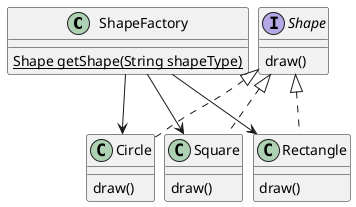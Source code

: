 @startuml
skinparam nodesep 10
skinparam class {
  BackgroundColor<<interface>> #ffccff
  BackgroundColor<<abstract>> #ccccff
}

class ShapeFactory {
    {static} Shape getShape(String shapeType)
}
interface Shape {
    {method} draw()
}
class Circle implements Shape {
    {method} draw()
}
class Square implements Shape {
    {method} draw()
}
class Rectangle implements Shape {
    {method} draw()
}

ShapeFactory --> Circle
ShapeFactory --> Square
ShapeFactory --> Rectangle
@enduml